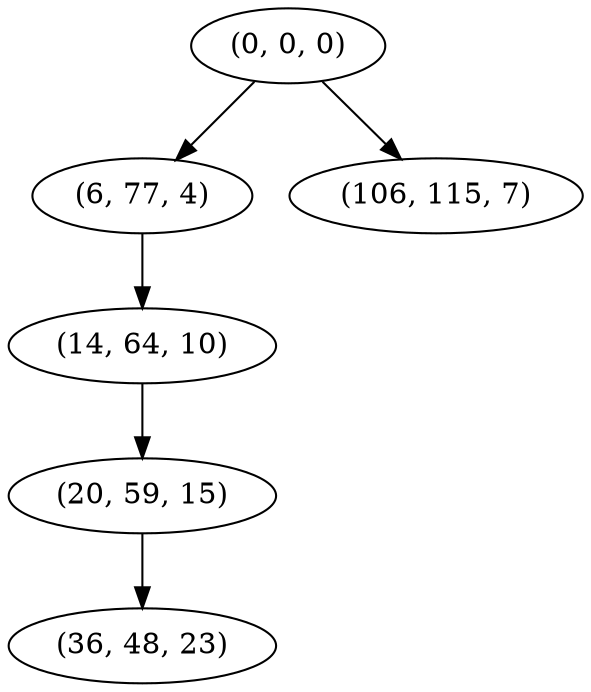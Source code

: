 digraph tree {
    "(0, 0, 0)";
    "(6, 77, 4)";
    "(14, 64, 10)";
    "(20, 59, 15)";
    "(36, 48, 23)";
    "(106, 115, 7)";
    "(0, 0, 0)" -> "(6, 77, 4)";
    "(0, 0, 0)" -> "(106, 115, 7)";
    "(6, 77, 4)" -> "(14, 64, 10)";
    "(14, 64, 10)" -> "(20, 59, 15)";
    "(20, 59, 15)" -> "(36, 48, 23)";
}
